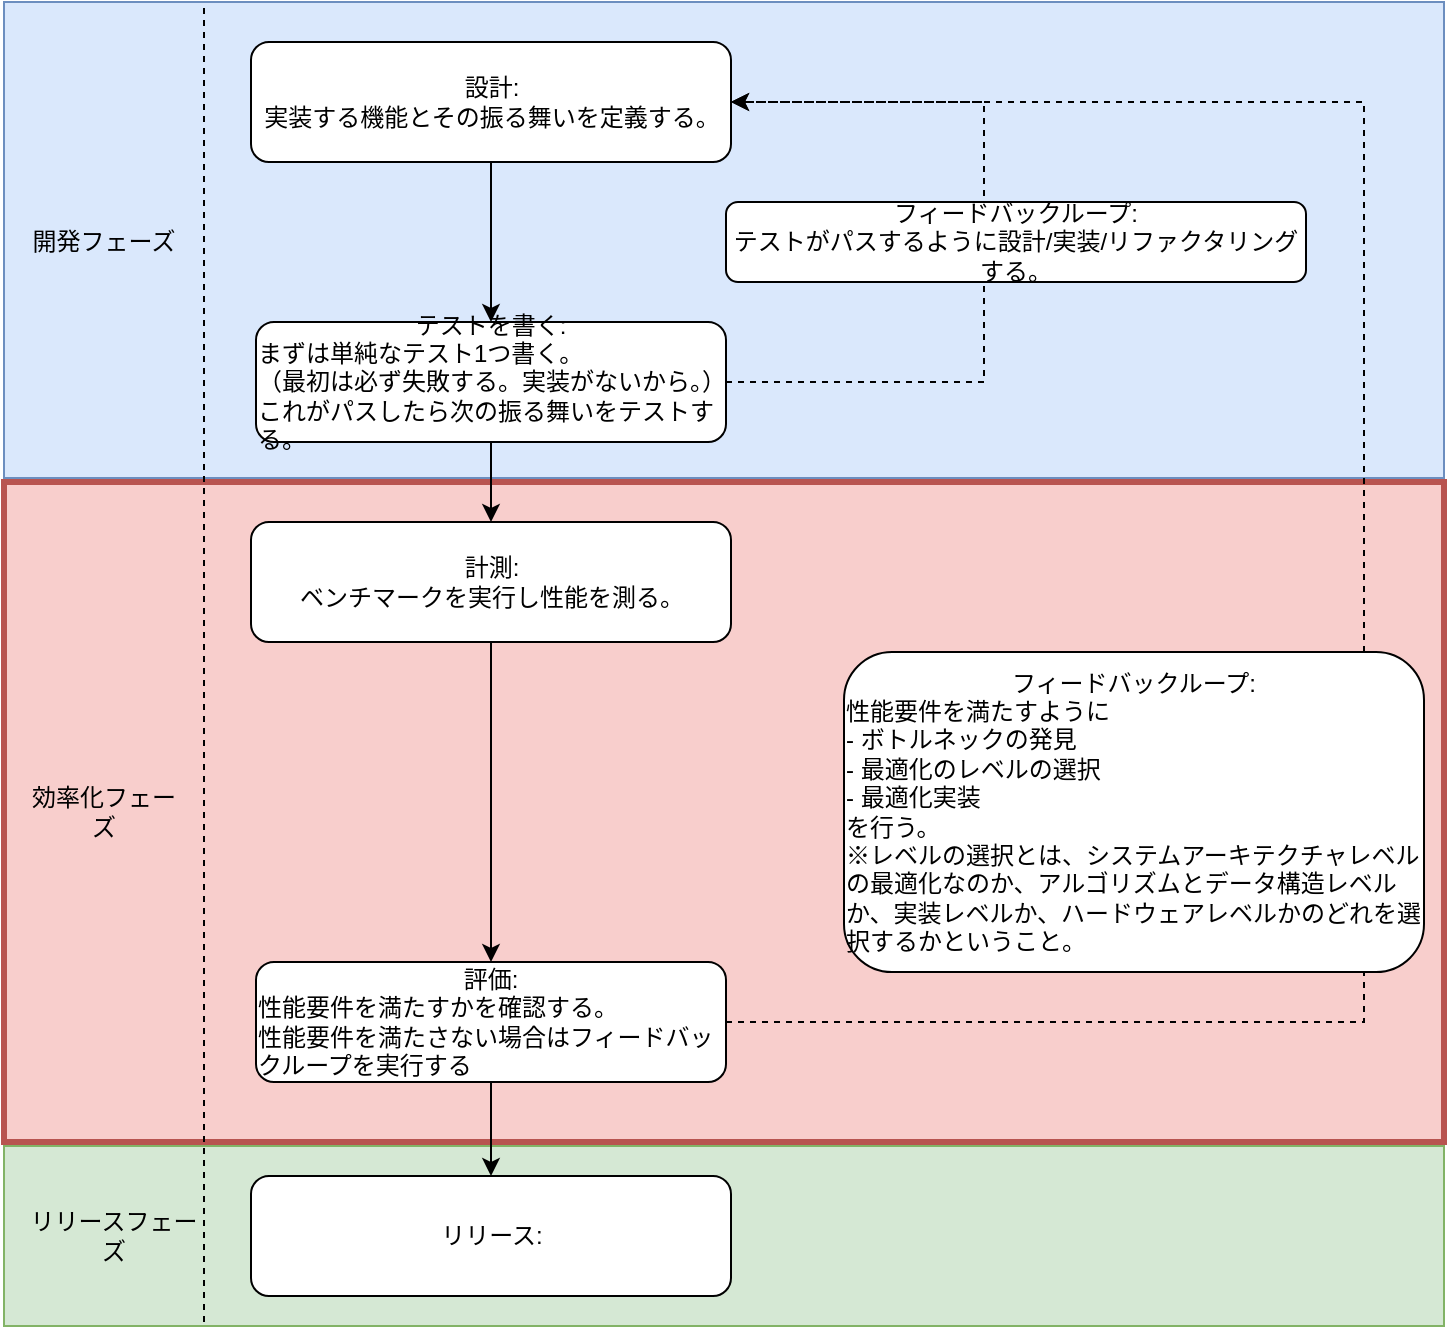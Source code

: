 <mxfile version="24.2.0" type="device">
  <diagram id="4EysrIUiIzhdOBFNZJKH" name="Page-1">
    <mxGraphModel dx="2074" dy="1121" grid="1" gridSize="10" guides="1" tooltips="1" connect="1" arrows="1" fold="1" page="1" pageScale="1" pageWidth="827" pageHeight="1169" math="0" shadow="0">
      <root>
        <mxCell id="0" />
        <mxCell id="1" parent="0" />
        <mxCell id="CgFyjtPTiPq2iYC9rme7-11" value="" style="rounded=0;whiteSpace=wrap;html=1;align=left;fillColor=#dae8fc;strokeColor=#6c8ebf;" parent="1" vertex="1">
          <mxGeometry x="40" y="30" width="720" height="238" as="geometry" />
        </mxCell>
        <mxCell id="CgFyjtPTiPq2iYC9rme7-5" value="開発フェーズ" style="text;html=1;strokeColor=none;fillColor=none;align=center;verticalAlign=middle;whiteSpace=wrap;rounded=0;" parent="1" vertex="1">
          <mxGeometry x="50" y="135" width="80" height="30" as="geometry" />
        </mxCell>
        <mxCell id="CgFyjtPTiPq2iYC9rme7-10" style="edgeStyle=orthogonalEdgeStyle;rounded=0;orthogonalLoop=1;jettySize=auto;html=1;" parent="1" source="CgFyjtPTiPq2iYC9rme7-8" target="CgFyjtPTiPq2iYC9rme7-9" edge="1">
          <mxGeometry relative="1" as="geometry" />
        </mxCell>
        <mxCell id="CgFyjtPTiPq2iYC9rme7-8" value="設計:&lt;br&gt;&lt;div style=&quot;text-align: left&quot;&gt;&lt;span&gt;実装する機能とその振る舞いを定義する。&lt;/span&gt;&lt;/div&gt;" style="rounded=1;whiteSpace=wrap;html=1;" parent="1" vertex="1">
          <mxGeometry x="163.5" y="50" width="240" height="60" as="geometry" />
        </mxCell>
        <mxCell id="CgFyjtPTiPq2iYC9rme7-13" style="edgeStyle=orthogonalEdgeStyle;rounded=0;orthogonalLoop=1;jettySize=auto;html=1;entryX=1;entryY=0.5;entryDx=0;entryDy=0;exitX=1;exitY=0.5;exitDx=0;exitDy=0;dashed=1;" parent="1" source="CgFyjtPTiPq2iYC9rme7-9" target="CgFyjtPTiPq2iYC9rme7-8" edge="1">
          <mxGeometry relative="1" as="geometry">
            <Array as="points">
              <mxPoint x="530" y="220" />
              <mxPoint x="530" y="80" />
            </Array>
          </mxGeometry>
        </mxCell>
        <mxCell id="CgFyjtPTiPq2iYC9rme7-9" value="テストを書く:&lt;br&gt;&lt;div style=&quot;text-align: left&quot;&gt;&lt;span&gt;まずは単純なテスト1つ書く。&lt;/span&gt;&lt;/div&gt;&lt;div style=&quot;text-align: left&quot;&gt;（最初は必ず失敗する。実装がないから。）&lt;/div&gt;&lt;div style=&quot;text-align: left&quot;&gt;&lt;span&gt;これがパスしたら次の振る舞いをテストする。&lt;/span&gt;&lt;/div&gt;" style="rounded=1;whiteSpace=wrap;html=1;" parent="1" vertex="1">
          <mxGeometry x="166" y="190" width="235" height="60" as="geometry" />
        </mxCell>
        <mxCell id="CgFyjtPTiPq2iYC9rme7-17" value="" style="rounded=0;whiteSpace=wrap;html=1;align=left;fillColor=#f8cecc;strokeColor=#b85450;strokeWidth=3;" parent="1" vertex="1">
          <mxGeometry x="40" y="270" width="720" height="330" as="geometry" />
        </mxCell>
        <mxCell id="CgFyjtPTiPq2iYC9rme7-18" value="効率化フェーズ" style="text;html=1;strokeColor=none;fillColor=none;align=center;verticalAlign=middle;whiteSpace=wrap;rounded=0;" parent="1" vertex="1">
          <mxGeometry x="50" y="420" width="80" height="30" as="geometry" />
        </mxCell>
        <mxCell id="CgFyjtPTiPq2iYC9rme7-19" style="edgeStyle=orthogonalEdgeStyle;rounded=0;orthogonalLoop=1;jettySize=auto;html=1;" parent="1" source="CgFyjtPTiPq2iYC9rme7-20" target="CgFyjtPTiPq2iYC9rme7-22" edge="1">
          <mxGeometry relative="1" as="geometry" />
        </mxCell>
        <mxCell id="CgFyjtPTiPq2iYC9rme7-20" value="計測:&lt;br&gt;&lt;div style=&quot;text-align: left&quot;&gt;ベンチマークを実行し性能を測る。&lt;/div&gt;" style="rounded=1;whiteSpace=wrap;html=1;" parent="1" vertex="1">
          <mxGeometry x="163.5" y="290" width="240" height="60" as="geometry" />
        </mxCell>
        <mxCell id="CgFyjtPTiPq2iYC9rme7-21" style="edgeStyle=orthogonalEdgeStyle;rounded=0;orthogonalLoop=1;jettySize=auto;html=1;dashed=1;exitX=1;exitY=0.5;exitDx=0;exitDy=0;" parent="1" source="CgFyjtPTiPq2iYC9rme7-22" target="CgFyjtPTiPq2iYC9rme7-8" edge="1">
          <mxGeometry relative="1" as="geometry">
            <Array as="points">
              <mxPoint x="720" y="540" />
              <mxPoint x="720" y="80" />
            </Array>
            <mxPoint x="580" y="610" as="sourcePoint" />
            <mxPoint x="404" y="80" as="targetPoint" />
          </mxGeometry>
        </mxCell>
        <mxCell id="CgFyjtPTiPq2iYC9rme7-22" value="評価:&lt;br&gt;&lt;div style=&quot;text-align: left&quot;&gt;性能要件を満たすかを確認する。&lt;/div&gt;&lt;div style=&quot;text-align: left&quot;&gt;性能要件を満たさない場合はフィードバックループを実行する&lt;/div&gt;" style="rounded=1;whiteSpace=wrap;html=1;" parent="1" vertex="1">
          <mxGeometry x="166" y="510" width="235" height="60" as="geometry" />
        </mxCell>
        <mxCell id="CgFyjtPTiPq2iYC9rme7-23" value="フィードバックループ:&lt;br&gt;&lt;div style=&quot;text-align: left&quot;&gt;&lt;span&gt;性能要件を満たすように&lt;/span&gt;&lt;/div&gt;&lt;div style=&quot;text-align: left&quot;&gt;&lt;span&gt;- ボトルネックの発見&lt;/span&gt;&lt;/div&gt;&lt;div style=&quot;text-align: left&quot;&gt;&lt;span&gt;- 最適化のレベルの選択&lt;/span&gt;&lt;/div&gt;&lt;div style=&quot;text-align: left&quot;&gt;&lt;span&gt;- 最適化実装&lt;/span&gt;&lt;/div&gt;&lt;div style=&quot;text-align: left&quot;&gt;&lt;span&gt;を行う。&lt;/span&gt;&lt;/div&gt;&lt;div style=&quot;text-align: left&quot;&gt;※レベルの選択とは、システムアーキテクチャレベルの最適化なのか、アルゴリズムとデータ構造レベルか、実装レベルか、ハードウェアレベルかのどれを選択するかということ。&lt;/div&gt;" style="rounded=1;whiteSpace=wrap;html=1;" parent="1" vertex="1">
          <mxGeometry x="460" y="355" width="290" height="160" as="geometry" />
        </mxCell>
        <mxCell id="CgFyjtPTiPq2iYC9rme7-24" style="edgeStyle=orthogonalEdgeStyle;rounded=0;orthogonalLoop=1;jettySize=auto;html=1;" parent="1" source="CgFyjtPTiPq2iYC9rme7-9" target="CgFyjtPTiPq2iYC9rme7-20" edge="1">
          <mxGeometry relative="1" as="geometry" />
        </mxCell>
        <mxCell id="CgFyjtPTiPq2iYC9rme7-26" value="" style="rounded=0;whiteSpace=wrap;html=1;align=left;fillColor=#d5e8d4;strokeColor=#82b366;" parent="1" vertex="1">
          <mxGeometry x="40" y="602" width="720" height="90" as="geometry" />
        </mxCell>
        <mxCell id="CgFyjtPTiPq2iYC9rme7-27" value="リリースフェーズ" style="text;html=1;strokeColor=none;fillColor=none;align=center;verticalAlign=middle;whiteSpace=wrap;rounded=0;" parent="1" vertex="1">
          <mxGeometry x="50" y="632" width="90" height="30" as="geometry" />
        </mxCell>
        <mxCell id="CgFyjtPTiPq2iYC9rme7-29" value="リリース:" style="rounded=1;whiteSpace=wrap;html=1;" parent="1" vertex="1">
          <mxGeometry x="163.5" y="617" width="240" height="60" as="geometry" />
        </mxCell>
        <mxCell id="CgFyjtPTiPq2iYC9rme7-2" value="" style="endArrow=none;html=1;rounded=0;dashed=1;" parent="1" edge="1">
          <mxGeometry width="50" height="50" relative="1" as="geometry">
            <mxPoint x="140" y="690" as="sourcePoint" />
            <mxPoint x="140" y="30" as="targetPoint" />
          </mxGeometry>
        </mxCell>
        <mxCell id="CgFyjtPTiPq2iYC9rme7-33" style="edgeStyle=orthogonalEdgeStyle;rounded=0;orthogonalLoop=1;jettySize=auto;html=1;" parent="1" source="CgFyjtPTiPq2iYC9rme7-22" target="CgFyjtPTiPq2iYC9rme7-29" edge="1">
          <mxGeometry relative="1" as="geometry" />
        </mxCell>
        <mxCell id="CgFyjtPTiPq2iYC9rme7-16" value="フィードバックループ:&lt;br&gt;テストがパスするように設計/実装/リファクタリングする。" style="rounded=1;whiteSpace=wrap;html=1;" parent="1" vertex="1">
          <mxGeometry x="401" y="130" width="290" height="40" as="geometry" />
        </mxCell>
      </root>
    </mxGraphModel>
  </diagram>
</mxfile>
